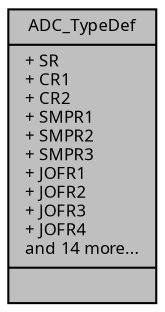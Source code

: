 digraph "ADC_TypeDef"
{
  edge [fontname="Sans",fontsize="8",labelfontname="Sans",labelfontsize="8"];
  node [fontname="Sans",fontsize="8",shape=record];
  Node1 [label="{ADC_TypeDef\n|+ SR\l+ CR1\l+ CR2\l+ SMPR1\l+ SMPR2\l+ SMPR3\l+ JOFR1\l+ JOFR2\l+ JOFR3\l+ JOFR4\land 14 more...\l|}",height=0.2,width=0.4,color="black", fillcolor="grey75", style="filled", fontcolor="black"];
}
